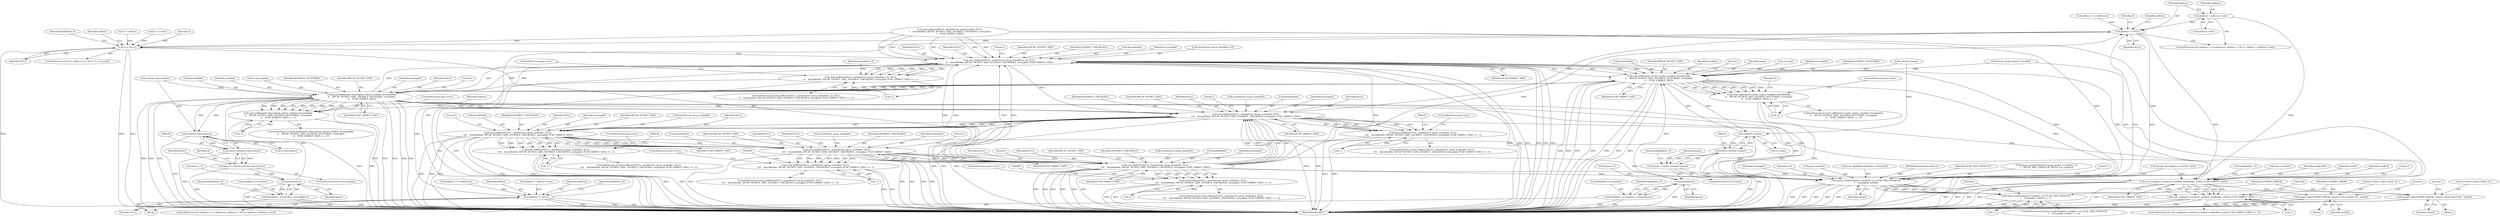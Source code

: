 digraph "0_libpcap_617b12c0339db4891d117b661982126c495439ea@pointer" {
"1000465" [label="(Call,address = address->next)"];
"1000462" [label="(Call,address != NULL)"];
"1000291" [label="(Call,d != NULL)"];
"1000312" [label="(Call,sock_bufferize(NULL, sizeof(struct rpcap_findalldevs_if), NULL,\n\t\t    &sendbufidx, RPCAP_NETBUF_SIZE, SOCKBUF_CHECKONLY, errmsgbuf, PCAP_ERRBUF_SIZE))"];
"1000311" [label="(Call,sock_bufferize(NULL, sizeof(struct rpcap_findalldevs_if), NULL,\n\t\t    &sendbufidx, RPCAP_NETBUF_SIZE, SOCKBUF_CHECKONLY, errmsgbuf, PCAP_ERRBUF_SIZE) == -1)"];
"1000389" [label="(Call,address != NULL)"];
"1000424" [label="(Call,sock_bufferize(d->name, lname, sendbuf, &sendbufidx,\n\t\t    RPCAP_NETBUF_SIZE, SOCKBUF_BUFFERIZE, errmsgbuf,\n\t\t    PCAP_ERRBUF_SIZE))"];
"1000355" [label="(Call,strlen(d->name))"];
"1000353" [label="(Call,(short) strlen(d->name))"];
"1000351" [label="(Call,lname = (short) strlen(d->name))"];
"1000373" [label="(Call,htons(lname))"];
"1000369" [label="(Call,findalldevs_if->namelen = htons(lname))"];
"1000423" [label="(Call,sock_bufferize(d->name, lname, sendbuf, &sendbufidx,\n\t\t    RPCAP_NETBUF_SIZE, SOCKBUF_BUFFERIZE, errmsgbuf,\n\t\t    PCAP_ERRBUF_SIZE) == -1)"];
"1000441" [label="(Call,sock_bufferize(d->description, ldescr, sendbuf, &sendbufidx,\n\t\t    RPCAP_NETBUF_SIZE, SOCKBUF_BUFFERIZE, errmsgbuf,\n\t\t    PCAP_ERRBUF_SIZE))"];
"1000339" [label="(Call,strlen(d->description))"];
"1000337" [label="(Call,(short) strlen(d->description))"];
"1000335" [label="(Call,ldescr = (short) strlen(d->description))"];
"1000367" [label="(Call,htons(ldescr))"];
"1000363" [label="(Call,findalldevs_if->desclen = htons(ldescr))"];
"1000440" [label="(Call,sock_bufferize(d->description, ldescr, sendbuf, &sendbufidx,\n\t\t    RPCAP_NETBUF_SIZE, SOCKBUF_BUFFERIZE, errmsgbuf,\n\t\t    PCAP_ERRBUF_SIZE) == -1)"];
"1000491" [label="(Call,sock_bufferize(NULL, sizeof(struct rpcap_sockaddr), NULL,\n\t\t\t\t    &sendbufidx, RPCAP_NETBUF_SIZE, SOCKBUF_CHECKONLY, errmsgbuf, PCAP_ERRBUF_SIZE))"];
"1000490" [label="(Call,sock_bufferize(NULL, sizeof(struct rpcap_sockaddr), NULL,\n\t\t\t\t    &sendbufidx, RPCAP_NETBUF_SIZE, SOCKBUF_CHECKONLY, errmsgbuf, PCAP_ERRBUF_SIZE) == -1)"];
"1000522" [label="(Call,sock_bufferize(NULL, sizeof(struct rpcap_sockaddr), NULL,\n\t\t\t\t    &sendbufidx, RPCAP_NETBUF_SIZE, SOCKBUF_CHECKONLY, errmsgbuf, PCAP_ERRBUF_SIZE))"];
"1000521" [label="(Call,sock_bufferize(NULL, sizeof(struct rpcap_sockaddr), NULL,\n\t\t\t\t    &sendbufidx, RPCAP_NETBUF_SIZE, SOCKBUF_CHECKONLY, errmsgbuf, PCAP_ERRBUF_SIZE) == -1)"];
"1000553" [label="(Call,sock_bufferize(NULL, sizeof(struct rpcap_sockaddr), NULL,\n\t\t\t\t    &sendbufidx, RPCAP_NETBUF_SIZE, SOCKBUF_CHECKONLY, errmsgbuf, PCAP_ERRBUF_SIZE))"];
"1000552" [label="(Call,sock_bufferize(NULL, sizeof(struct rpcap_sockaddr), NULL,\n\t\t\t\t    &sendbufidx, RPCAP_NETBUF_SIZE, SOCKBUF_CHECKONLY, errmsgbuf, PCAP_ERRBUF_SIZE) == -1)"];
"1000584" [label="(Call,sock_bufferize(NULL, sizeof(struct rpcap_sockaddr), NULL,\n\t\t\t\t    &sendbufidx, RPCAP_NETBUF_SIZE, SOCKBUF_CHECKONLY, errmsgbuf, PCAP_ERRBUF_SIZE))"];
"1000583" [label="(Call,sock_bufferize(NULL, sizeof(struct rpcap_sockaddr), NULL,\n\t\t\t\t    &sendbufidx, RPCAP_NETBUF_SIZE, SOCKBUF_CHECKONLY, errmsgbuf, PCAP_ERRBUF_SIZE) == -1)"];
"1000612" [label="(Call,sock_send(pars->sockctrl, sendbuf, sendbufidx, errbuf, PCAP_ERRBUF_SIZE))"];
"1000611" [label="(Call,sock_send(pars->sockctrl, sendbuf, sendbufidx, errbuf, PCAP_ERRBUF_SIZE) == -1)"];
"1000623" [label="(Call,rpcapd_log(LOGPRIO_ERROR, \"Send to client failed: %s\", errbuf))"];
"1000639" [label="(Call,rpcap_senderror(pars->sockctrl, ver, PCAP_ERR_FINDALLIF,\n\t    errmsgbuf, errbuf))"];
"1000638" [label="(Call,rpcap_senderror(pars->sockctrl, ver, PCAP_ERR_FINDALLIF,\n\t    errmsgbuf, errbuf) == -1)"];
"1000650" [label="(Call,rpcapd_log(LOGPRIO_ERROR, \"Send to client failed: %s\", errbuf))"];
"1000629" [label="(Literal,1)"];
"1000331" [label="(ControlStructure,if (d->description))"];
"1000363" [label="(Call,findalldevs_if->desclen = htons(ldescr))"];
"1000374" [label="(Identifier,lname)"];
"1000391" [label="(Identifier,NULL)"];
"1000371" [label="(Identifier,findalldevs_if)"];
"1000502" [label="(Call,-1)"];
"1000439" [label="(ControlStructure,if (sock_bufferize(d->description, ldescr, sendbuf, &sendbufidx,\n\t\t    RPCAP_NETBUF_SIZE, SOCKBUF_BUFFERIZE, errmsgbuf,\n\t\t    PCAP_ERRBUF_SIZE) == -1))"];
"1000490" [label="(Call,sock_bufferize(NULL, sizeof(struct rpcap_sockaddr), NULL,\n\t\t\t\t    &sendbufidx, RPCAP_NETBUF_SIZE, SOCKBUF_CHECKONLY, errmsgbuf, PCAP_ERRBUF_SIZE) == -1)"];
"1000370" [label="(Call,findalldevs_if->namelen)"];
"1000552" [label="(Call,sock_bufferize(NULL, sizeof(struct rpcap_sockaddr), NULL,\n\t\t\t\t    &sendbufidx, RPCAP_NETBUF_SIZE, SOCKBUF_CHECKONLY, errmsgbuf, PCAP_ERRBUF_SIZE) == -1)"];
"1000124" [label="(Call,sendbufidx = 0)"];
"1000222" [label="(Call,strlen(d->name))"];
"1000585" [label="(Identifier,NULL)"];
"1000141" [label="(Call,rpcapd_discard(pars->sockctrl, plen))"];
"1000422" [label="(ControlStructure,if (sock_bufferize(d->name, lname, sendbuf, &sendbufidx,\n\t\t    RPCAP_NETBUF_SIZE, SOCKBUF_BUFFERIZE, errmsgbuf,\n\t\t    PCAP_ERRBUF_SIZE) == -1))"];
"1000389" [label="(Call,address != NULL)"];
"1000377" [label="(Identifier,findalldevs_if)"];
"1000437" [label="(Literal,1)"];
"1000303" [label="(Identifier,findalldevs_if)"];
"1000373" [label="(Call,htons(lname))"];
"1000532" [label="(Identifier,PCAP_ERRBUF_SIZE)"];
"1000428" [label="(Identifier,lname)"];
"1000466" [label="(Identifier,address)"];
"1000416" [label="(Identifier,findalldevs_if)"];
"1000613" [label="(Call,pars->sockctrl)"];
"1000500" [label="(Identifier,errmsgbuf)"];
"1000495" [label="(Identifier,NULL)"];
"1000340" [label="(Call,d->description)"];
"1000464" [label="(Identifier,NULL)"];
"1000353" [label="(Call,(short) strlen(d->name))"];
"1000451" [label="(Identifier,errmsgbuf)"];
"1000384" [label="(Call,address = d->addresses)"];
"1000596" [label="(Literal,1)"];
"1000566" [label="(ControlStructure,goto error;)"];
"1000390" [label="(Identifier,address)"];
"1000425" [label="(Call,d->name)"];
"1000533" [label="(Call,-1)"];
"1000588" [label="(Identifier,NULL)"];
"1000558" [label="(Call,&sendbufidx)"];
"1000349" [label="(Identifier,d)"];
"1000323" [label="(Call,-1)"];
"1000534" [label="(Literal,1)"];
"1000312" [label="(Call,sock_bufferize(NULL, sizeof(struct rpcap_findalldevs_if), NULL,\n\t\t    &sendbufidx, RPCAP_NETBUF_SIZE, SOCKBUF_CHECKONLY, errmsgbuf, PCAP_ERRBUF_SIZE))"];
"1000356" [label="(Call,d->name)"];
"1000445" [label="(Identifier,ldescr)"];
"1000316" [label="(Identifier,NULL)"];
"1000563" [label="(Identifier,PCAP_ERRBUF_SIZE)"];
"1000553" [label="(Call,sock_bufferize(NULL, sizeof(struct rpcap_sockaddr), NULL,\n\t\t\t\t    &sendbufidx, RPCAP_NETBUF_SIZE, SOCKBUF_CHECKONLY, errmsgbuf, PCAP_ERRBUF_SIZE))"];
"1000441" [label="(Call,sock_bufferize(d->description, ldescr, sendbuf, &sendbufidx,\n\t\t    RPCAP_NETBUF_SIZE, SOCKBUF_BUFFERIZE, errmsgbuf,\n\t\t    PCAP_ERRBUF_SIZE))"];
"1000623" [label="(Call,rpcapd_log(LOGPRIO_ERROR, \"Send to client failed: %s\", errbuf))"];
"1000650" [label="(Call,rpcapd_log(LOGPRIO_ERROR, \"Send to client failed: %s\", errbuf))"];
"1000520" [label="(ControlStructure,if (sock_bufferize(NULL, sizeof(struct rpcap_sockaddr), NULL,\n\t\t\t\t    &sendbufidx, RPCAP_NETBUF_SIZE, SOCKBUF_CHECKONLY, errmsgbuf, PCAP_ERRBUF_SIZE) == -1))"];
"1000584" [label="(Call,sock_bufferize(NULL, sizeof(struct rpcap_sockaddr), NULL,\n\t\t\t\t    &sendbufidx, RPCAP_NETBUF_SIZE, SOCKBUF_CHECKONLY, errmsgbuf, PCAP_ERRBUF_SIZE))"];
"1000560" [label="(Identifier,RPCAP_NETBUF_SIZE)"];
"1000554" [label="(Identifier,NULL)"];
"1000646" [label="(Identifier,errbuf)"];
"1000454" [label="(Literal,1)"];
"1000335" [label="(Call,ldescr = (short) strlen(d->description))"];
"1000617" [label="(Identifier,sendbufidx)"];
"1000324" [label="(Literal,1)"];
"1000645" [label="(Identifier,errmsgbuf)"];
"1000457" [label="(Call,address = d->addresses)"];
"1000337" [label="(Call,(short) strlen(d->description))"];
"1000438" [label="(ControlStructure,goto error;)"];
"1000443" [label="(Identifier,d)"];
"1000392" [label="(Call,address = address->next)"];
"1000465" [label="(Call,address = address->next)"];
"1000344" [label="(Call,ldescr = 0)"];
"1000591" [label="(Identifier,RPCAP_NETBUF_SIZE)"];
"1000612" [label="(Call,sock_send(pars->sockctrl, sendbuf, sendbufidx, errbuf, PCAP_ERRBUF_SIZE))"];
"1000265" [label="(Call,sock_bufferize(NULL, sizeof(struct rpcap_header), NULL,\n\t    &sendbufidx, RPCAP_NETBUF_SIZE, SOCKBUF_CHECKONLY, errmsgbuf,\n\t    PCAP_ERRBUF_SIZE))"];
"1000311" [label="(Call,sock_bufferize(NULL, sizeof(struct rpcap_findalldevs_if), NULL,\n\t\t    &sendbufidx, RPCAP_NETBUF_SIZE, SOCKBUF_CHECKONLY, errmsgbuf, PCAP_ERRBUF_SIZE) == -1)"];
"1000424" [label="(Call,sock_bufferize(d->name, lname, sendbuf, &sendbufidx,\n\t\t    RPCAP_NETBUF_SIZE, SOCKBUF_BUFFERIZE, errmsgbuf,\n\t\t    PCAP_ERRBUF_SIZE))"];
"1000435" [label="(Identifier,PCAP_ERRBUF_SIZE)"];
"1000551" [label="(ControlStructure,if (sock_bufferize(NULL, sizeof(struct rpcap_sockaddr), NULL,\n\t\t\t\t    &sendbufidx, RPCAP_NETBUF_SIZE, SOCKBUF_CHECKONLY, errmsgbuf, PCAP_ERRBUF_SIZE) == -1))"];
"1000295" [label="(Identifier,d)"];
"1000336" [label="(Identifier,ldescr)"];
"1000489" [label="(ControlStructure,if (sock_bufferize(NULL, sizeof(struct rpcap_sockaddr), NULL,\n\t\t\t\t    &sendbufidx, RPCAP_NETBUF_SIZE, SOCKBUF_CHECKONLY, errmsgbuf, PCAP_ERRBUF_SIZE) == -1))"];
"1000622" [label="(Block,)"];
"1000434" [label="(Identifier,errmsgbuf)"];
"1000325" [label="(ControlStructure,goto error;)"];
"1000501" [label="(Identifier,PCAP_ERRBUF_SIZE)"];
"1000643" [label="(Identifier,ver)"];
"1000640" [label="(Call,pars->sockctrl)"];
"1000436" [label="(Call,-1)"];
"1000659" [label="(MethodReturn,RET)"];
"1000154" [label="(Call,pcap_findalldevs(&alldevs, errmsgbuf))"];
"1000293" [label="(Identifier,NULL)"];
"1000592" [label="(Identifier,SOCKBUF_CHECKONLY)"];
"1000618" [label="(Identifier,errbuf)"];
"1000499" [label="(Identifier,SOCKBUF_CHECKONLY)"];
"1000455" [label="(ControlStructure,goto error;)"];
"1000367" [label="(Call,htons(ldescr))"];
"1000595" [label="(Call,-1)"];
"1000610" [label="(ControlStructure,if (sock_send(pars->sockctrl, sendbuf, sendbufidx, errbuf, PCAP_ERRBUF_SIZE) == -1))"];
"1000658" [label="(Literal,0)"];
"1000582" [label="(ControlStructure,if (sock_bufferize(NULL, sizeof(struct rpcap_sockaddr), NULL,\n\t\t\t\t    &sendbufidx, RPCAP_NETBUF_SIZE, SOCKBUF_CHECKONLY, errmsgbuf, PCAP_ERRBUF_SIZE) == -1))"];
"1000212" [label="(Call,strlen(d->description))"];
"1000653" [label="(Identifier,errbuf)"];
"1000609" [label="(Identifier,alldevs)"];
"1000475" [label="(Identifier,address)"];
"1000498" [label="(Identifier,RPCAP_NETBUF_SIZE)"];
"1000527" [label="(Call,&sendbufidx)"];
"1000467" [label="(Call,address->next)"];
"1000369" [label="(Call,findalldevs_if->namelen = htons(lname))"];
"1000433" [label="(Identifier,SOCKBUF_BUFFERIZE)"];
"1000530" [label="(Identifier,SOCKBUF_CHECKONLY)"];
"1000526" [label="(Identifier,NULL)"];
"1000352" [label="(Identifier,lname)"];
"1000368" [label="(Identifier,ldescr)"];
"1000626" [label="(Identifier,errbuf)"];
"1000116" [label="(MethodParameterIn,uint8 ver)"];
"1000310" [label="(ControlStructure,if (sock_bufferize(NULL, sizeof(struct rpcap_findalldevs_if), NULL,\n\t\t    &sendbufidx, RPCAP_NETBUF_SIZE, SOCKBUF_CHECKONLY, errmsgbuf, PCAP_ERRBUF_SIZE) == -1))"];
"1000535" [label="(ControlStructure,goto error;)"];
"1000347" [label="(ControlStructure,if (d->name))"];
"1000625" [label="(Literal,\"Send to client failed: %s\")"];
"1000492" [label="(Identifier,NULL)"];
"1000522" [label="(Call,sock_bufferize(NULL, sizeof(struct rpcap_sockaddr), NULL,\n\t\t\t\t    &sendbufidx, RPCAP_NETBUF_SIZE, SOCKBUF_CHECKONLY, errmsgbuf, PCAP_ERRBUF_SIZE))"];
"1000557" [label="(Identifier,NULL)"];
"1000351" [label="(Call,lname = (short) strlen(d->name))"];
"1000456" [label="(ControlStructure,for (address = d->addresses; address != NULL; address = address->next))"];
"1000503" [label="(Literal,1)"];
"1000401" [label="(Identifier,address)"];
"1000619" [label="(Identifier,PCAP_ERRBUF_SIZE)"];
"1000423" [label="(Call,sock_bufferize(d->name, lname, sendbuf, &sendbufidx,\n\t\t    RPCAP_NETBUF_SIZE, SOCKBUF_BUFFERIZE, errmsgbuf,\n\t\t    PCAP_ERRBUF_SIZE) == -1)"];
"1000447" [label="(Call,&sendbufidx)"];
"1000493" [label="(Call,sizeof(struct rpcap_sockaddr))"];
"1000288" [label="(Call,d = alldevs)"];
"1000597" [label="(ControlStructure,goto error;)"];
"1000531" [label="(Identifier,errmsgbuf)"];
"1000319" [label="(Identifier,RPCAP_NETBUF_SIZE)"];
"1000446" [label="(Identifier,sendbuf)"];
"1000463" [label="(Identifier,address)"];
"1000631" [label="(Literal,0)"];
"1000555" [label="(Call,sizeof(struct rpcap_sockaddr))"];
"1000504" [label="(ControlStructure,goto error;)"];
"1000644" [label="(Identifier,PCAP_ERR_FINDALLIF)"];
"1000462" [label="(Call,address != NULL)"];
"1000639" [label="(Call,rpcap_senderror(pars->sockctrl, ver, PCAP_ERR_FINDALLIF,\n\t    errmsgbuf, errbuf))"];
"1000647" [label="(Call,-1)"];
"1000327" [label="(Identifier,findalldevs_if)"];
"1000586" [label="(Call,sizeof(struct rpcap_sockaddr))"];
"1000616" [label="(Identifier,sendbuf)"];
"1000458" [label="(Identifier,address)"];
"1000442" [label="(Call,d->description)"];
"1000299" [label="(Block,)"];
"1000294" [label="(Call,d = d->next)"];
"1000649" [label="(Block,)"];
"1000620" [label="(Call,-1)"];
"1000621" [label="(Literal,1)"];
"1000279" [label="(Call,rpcap_createhdr((struct rpcap_header *) sendbuf, ver,\n\t    RPCAP_MSG_FINDALLIF_REPLY, nif, replylen))"];
"1000491" [label="(Call,sock_bufferize(NULL, sizeof(struct rpcap_sockaddr), NULL,\n\t\t\t\t    &sendbufidx, RPCAP_NETBUF_SIZE, SOCKBUF_CHECKONLY, errmsgbuf, PCAP_ERRBUF_SIZE))"];
"1000320" [label="(Identifier,SOCKBUF_CHECKONLY)"];
"1000651" [label="(Identifier,LOGPRIO_ERROR)"];
"1000656" [label="(Literal,1)"];
"1000450" [label="(Identifier,SOCKBUF_BUFFERIZE)"];
"1000611" [label="(Call,sock_send(pars->sockctrl, sendbuf, sendbufidx, errbuf, PCAP_ERRBUF_SIZE) == -1)"];
"1000594" [label="(Identifier,PCAP_ERRBUF_SIZE)"];
"1000453" [label="(Call,-1)"];
"1000589" [label="(Call,&sendbufidx)"];
"1000593" [label="(Identifier,errmsgbuf)"];
"1000496" [label="(Call,&sendbufidx)"];
"1000383" [label="(ControlStructure,for (address = d->addresses; address != NULL; address = address->next))"];
"1000521" [label="(Call,sock_bufferize(NULL, sizeof(struct rpcap_sockaddr), NULL,\n\t\t\t\t    &sendbufidx, RPCAP_NETBUF_SIZE, SOCKBUF_CHECKONLY, errmsgbuf, PCAP_ERRBUF_SIZE) == -1)"];
"1000317" [label="(Call,&sendbufidx)"];
"1000529" [label="(Identifier,RPCAP_NETBUF_SIZE)"];
"1000561" [label="(Identifier,SOCKBUF_CHECKONLY)"];
"1000583" [label="(Call,sock_bufferize(NULL, sizeof(struct rpcap_sockaddr), NULL,\n\t\t\t\t    &sendbufidx, RPCAP_NETBUF_SIZE, SOCKBUF_CHECKONLY, errmsgbuf, PCAP_ERRBUF_SIZE) == -1)"];
"1000360" [label="(Call,lname = 0)"];
"1000291" [label="(Call,d != NULL)"];
"1000364" [label="(Call,findalldevs_if->desclen)"];
"1000287" [label="(ControlStructure,for (d = alldevs; d != NULL; d = d->next))"];
"1000280" [label="(Call,(struct rpcap_header *) sendbuf)"];
"1000562" [label="(Identifier,errmsgbuf)"];
"1000637" [label="(ControlStructure,if (rpcap_senderror(pars->sockctrl, ver, PCAP_ERR_FINDALLIF,\n\t    errmsgbuf, errbuf) == -1))"];
"1000652" [label="(Literal,\"Send to client failed: %s\")"];
"1000452" [label="(Identifier,PCAP_ERRBUF_SIZE)"];
"1000524" [label="(Call,sizeof(struct rpcap_sockaddr))"];
"1000624" [label="(Identifier,LOGPRIO_ERROR)"];
"1000339" [label="(Call,strlen(d->description))"];
"1000292" [label="(Identifier,d)"];
"1000321" [label="(Identifier,errmsgbuf)"];
"1000564" [label="(Call,-1)"];
"1000365" [label="(Identifier,findalldevs_if)"];
"1000523" [label="(Identifier,NULL)"];
"1000440" [label="(Call,sock_bufferize(d->description, ldescr, sendbuf, &sendbufidx,\n\t\t    RPCAP_NETBUF_SIZE, SOCKBUF_BUFFERIZE, errmsgbuf,\n\t\t    PCAP_ERRBUF_SIZE) == -1)"];
"1000314" [label="(Call,sizeof(struct rpcap_findalldevs_if))"];
"1000565" [label="(Literal,1)"];
"1000322" [label="(Identifier,PCAP_ERRBUF_SIZE)"];
"1000313" [label="(Identifier,NULL)"];
"1000355" [label="(Call,strlen(d->name))"];
"1000430" [label="(Call,&sendbufidx)"];
"1000449" [label="(Identifier,RPCAP_NETBUF_SIZE)"];
"1000432" [label="(Identifier,RPCAP_NETBUF_SIZE)"];
"1000429" [label="(Identifier,sendbuf)"];
"1000648" [label="(Literal,1)"];
"1000638" [label="(Call,rpcap_senderror(pars->sockctrl, ver, PCAP_ERR_FINDALLIF,\n\t    errmsgbuf, errbuf) == -1)"];
"1000465" -> "1000456"  [label="AST: "];
"1000465" -> "1000467"  [label="CFG: "];
"1000466" -> "1000465"  [label="AST: "];
"1000467" -> "1000465"  [label="AST: "];
"1000463" -> "1000465"  [label="CFG: "];
"1000465" -> "1000659"  [label="DDG: "];
"1000465" -> "1000462"  [label="DDG: "];
"1000462" -> "1000456"  [label="AST: "];
"1000462" -> "1000464"  [label="CFG: "];
"1000463" -> "1000462"  [label="AST: "];
"1000464" -> "1000462"  [label="AST: "];
"1000475" -> "1000462"  [label="CFG: "];
"1000295" -> "1000462"  [label="CFG: "];
"1000462" -> "1000659"  [label="DDG: "];
"1000462" -> "1000659"  [label="DDG: "];
"1000462" -> "1000659"  [label="DDG: "];
"1000462" -> "1000291"  [label="DDG: "];
"1000457" -> "1000462"  [label="DDG: "];
"1000584" -> "1000462"  [label="DDG: "];
"1000389" -> "1000462"  [label="DDG: "];
"1000462" -> "1000491"  [label="DDG: "];
"1000291" -> "1000287"  [label="AST: "];
"1000291" -> "1000293"  [label="CFG: "];
"1000292" -> "1000291"  [label="AST: "];
"1000293" -> "1000291"  [label="AST: "];
"1000303" -> "1000291"  [label="CFG: "];
"1000609" -> "1000291"  [label="CFG: "];
"1000291" -> "1000659"  [label="DDG: "];
"1000291" -> "1000659"  [label="DDG: "];
"1000291" -> "1000659"  [label="DDG: "];
"1000288" -> "1000291"  [label="DDG: "];
"1000294" -> "1000291"  [label="DDG: "];
"1000265" -> "1000291"  [label="DDG: "];
"1000584" -> "1000291"  [label="DDG: "];
"1000291" -> "1000312"  [label="DDG: "];
"1000312" -> "1000311"  [label="AST: "];
"1000312" -> "1000322"  [label="CFG: "];
"1000313" -> "1000312"  [label="AST: "];
"1000314" -> "1000312"  [label="AST: "];
"1000316" -> "1000312"  [label="AST: "];
"1000317" -> "1000312"  [label="AST: "];
"1000319" -> "1000312"  [label="AST: "];
"1000320" -> "1000312"  [label="AST: "];
"1000321" -> "1000312"  [label="AST: "];
"1000322" -> "1000312"  [label="AST: "];
"1000324" -> "1000312"  [label="CFG: "];
"1000312" -> "1000659"  [label="DDG: "];
"1000312" -> "1000659"  [label="DDG: "];
"1000312" -> "1000659"  [label="DDG: "];
"1000312" -> "1000659"  [label="DDG: "];
"1000312" -> "1000659"  [label="DDG: "];
"1000312" -> "1000659"  [label="DDG: "];
"1000312" -> "1000311"  [label="DDG: "];
"1000312" -> "1000311"  [label="DDG: "];
"1000312" -> "1000311"  [label="DDG: "];
"1000312" -> "1000311"  [label="DDG: "];
"1000312" -> "1000311"  [label="DDG: "];
"1000312" -> "1000311"  [label="DDG: "];
"1000584" -> "1000312"  [label="DDG: "];
"1000584" -> "1000312"  [label="DDG: "];
"1000584" -> "1000312"  [label="DDG: "];
"1000584" -> "1000312"  [label="DDG: "];
"1000584" -> "1000312"  [label="DDG: "];
"1000441" -> "1000312"  [label="DDG: "];
"1000441" -> "1000312"  [label="DDG: "];
"1000441" -> "1000312"  [label="DDG: "];
"1000441" -> "1000312"  [label="DDG: "];
"1000265" -> "1000312"  [label="DDG: "];
"1000265" -> "1000312"  [label="DDG: "];
"1000265" -> "1000312"  [label="DDG: "];
"1000265" -> "1000312"  [label="DDG: "];
"1000265" -> "1000312"  [label="DDG: "];
"1000312" -> "1000389"  [label="DDG: "];
"1000312" -> "1000424"  [label="DDG: "];
"1000312" -> "1000424"  [label="DDG: "];
"1000312" -> "1000424"  [label="DDG: "];
"1000312" -> "1000424"  [label="DDG: "];
"1000312" -> "1000491"  [label="DDG: "];
"1000312" -> "1000612"  [label="DDG: "];
"1000312" -> "1000639"  [label="DDG: "];
"1000311" -> "1000310"  [label="AST: "];
"1000311" -> "1000323"  [label="CFG: "];
"1000323" -> "1000311"  [label="AST: "];
"1000325" -> "1000311"  [label="CFG: "];
"1000327" -> "1000311"  [label="CFG: "];
"1000311" -> "1000659"  [label="DDG: "];
"1000311" -> "1000659"  [label="DDG: "];
"1000323" -> "1000311"  [label="DDG: "];
"1000389" -> "1000383"  [label="AST: "];
"1000389" -> "1000391"  [label="CFG: "];
"1000390" -> "1000389"  [label="AST: "];
"1000391" -> "1000389"  [label="AST: "];
"1000401" -> "1000389"  [label="CFG: "];
"1000416" -> "1000389"  [label="CFG: "];
"1000389" -> "1000659"  [label="DDG: "];
"1000389" -> "1000659"  [label="DDG: "];
"1000389" -> "1000659"  [label="DDG: "];
"1000392" -> "1000389"  [label="DDG: "];
"1000384" -> "1000389"  [label="DDG: "];
"1000424" -> "1000423"  [label="AST: "];
"1000424" -> "1000435"  [label="CFG: "];
"1000425" -> "1000424"  [label="AST: "];
"1000428" -> "1000424"  [label="AST: "];
"1000429" -> "1000424"  [label="AST: "];
"1000430" -> "1000424"  [label="AST: "];
"1000432" -> "1000424"  [label="AST: "];
"1000433" -> "1000424"  [label="AST: "];
"1000434" -> "1000424"  [label="AST: "];
"1000435" -> "1000424"  [label="AST: "];
"1000437" -> "1000424"  [label="CFG: "];
"1000424" -> "1000659"  [label="DDG: "];
"1000424" -> "1000659"  [label="DDG: "];
"1000424" -> "1000659"  [label="DDG: "];
"1000424" -> "1000659"  [label="DDG: "];
"1000424" -> "1000659"  [label="DDG: "];
"1000424" -> "1000659"  [label="DDG: "];
"1000424" -> "1000659"  [label="DDG: "];
"1000424" -> "1000355"  [label="DDG: "];
"1000424" -> "1000423"  [label="DDG: "];
"1000424" -> "1000423"  [label="DDG: "];
"1000424" -> "1000423"  [label="DDG: "];
"1000424" -> "1000423"  [label="DDG: "];
"1000424" -> "1000423"  [label="DDG: "];
"1000424" -> "1000423"  [label="DDG: "];
"1000424" -> "1000423"  [label="DDG: "];
"1000424" -> "1000423"  [label="DDG: "];
"1000355" -> "1000424"  [label="DDG: "];
"1000222" -> "1000424"  [label="DDG: "];
"1000373" -> "1000424"  [label="DDG: "];
"1000280" -> "1000424"  [label="DDG: "];
"1000441" -> "1000424"  [label="DDG: "];
"1000441" -> "1000424"  [label="DDG: "];
"1000424" -> "1000441"  [label="DDG: "];
"1000424" -> "1000441"  [label="DDG: "];
"1000424" -> "1000441"  [label="DDG: "];
"1000424" -> "1000441"  [label="DDG: "];
"1000424" -> "1000441"  [label="DDG: "];
"1000424" -> "1000441"  [label="DDG: "];
"1000424" -> "1000639"  [label="DDG: "];
"1000355" -> "1000353"  [label="AST: "];
"1000355" -> "1000356"  [label="CFG: "];
"1000356" -> "1000355"  [label="AST: "];
"1000353" -> "1000355"  [label="CFG: "];
"1000355" -> "1000659"  [label="DDG: "];
"1000355" -> "1000353"  [label="DDG: "];
"1000222" -> "1000355"  [label="DDG: "];
"1000353" -> "1000351"  [label="AST: "];
"1000354" -> "1000353"  [label="AST: "];
"1000351" -> "1000353"  [label="CFG: "];
"1000353" -> "1000659"  [label="DDG: "];
"1000353" -> "1000351"  [label="DDG: "];
"1000351" -> "1000347"  [label="AST: "];
"1000352" -> "1000351"  [label="AST: "];
"1000365" -> "1000351"  [label="CFG: "];
"1000351" -> "1000659"  [label="DDG: "];
"1000351" -> "1000373"  [label="DDG: "];
"1000373" -> "1000369"  [label="AST: "];
"1000373" -> "1000374"  [label="CFG: "];
"1000374" -> "1000373"  [label="AST: "];
"1000369" -> "1000373"  [label="CFG: "];
"1000373" -> "1000659"  [label="DDG: "];
"1000373" -> "1000369"  [label="DDG: "];
"1000360" -> "1000373"  [label="DDG: "];
"1000369" -> "1000299"  [label="AST: "];
"1000370" -> "1000369"  [label="AST: "];
"1000377" -> "1000369"  [label="CFG: "];
"1000369" -> "1000659"  [label="DDG: "];
"1000369" -> "1000659"  [label="DDG: "];
"1000423" -> "1000422"  [label="AST: "];
"1000423" -> "1000436"  [label="CFG: "];
"1000436" -> "1000423"  [label="AST: "];
"1000438" -> "1000423"  [label="CFG: "];
"1000443" -> "1000423"  [label="CFG: "];
"1000423" -> "1000659"  [label="DDG: "];
"1000423" -> "1000659"  [label="DDG: "];
"1000436" -> "1000423"  [label="DDG: "];
"1000441" -> "1000440"  [label="AST: "];
"1000441" -> "1000452"  [label="CFG: "];
"1000442" -> "1000441"  [label="AST: "];
"1000445" -> "1000441"  [label="AST: "];
"1000446" -> "1000441"  [label="AST: "];
"1000447" -> "1000441"  [label="AST: "];
"1000449" -> "1000441"  [label="AST: "];
"1000450" -> "1000441"  [label="AST: "];
"1000451" -> "1000441"  [label="AST: "];
"1000452" -> "1000441"  [label="AST: "];
"1000454" -> "1000441"  [label="CFG: "];
"1000441" -> "1000659"  [label="DDG: "];
"1000441" -> "1000659"  [label="DDG: "];
"1000441" -> "1000659"  [label="DDG: "];
"1000441" -> "1000659"  [label="DDG: "];
"1000441" -> "1000659"  [label="DDG: "];
"1000441" -> "1000659"  [label="DDG: "];
"1000441" -> "1000659"  [label="DDG: "];
"1000441" -> "1000659"  [label="DDG: "];
"1000441" -> "1000339"  [label="DDG: "];
"1000441" -> "1000440"  [label="DDG: "];
"1000441" -> "1000440"  [label="DDG: "];
"1000441" -> "1000440"  [label="DDG: "];
"1000441" -> "1000440"  [label="DDG: "];
"1000441" -> "1000440"  [label="DDG: "];
"1000441" -> "1000440"  [label="DDG: "];
"1000441" -> "1000440"  [label="DDG: "];
"1000441" -> "1000440"  [label="DDG: "];
"1000339" -> "1000441"  [label="DDG: "];
"1000212" -> "1000441"  [label="DDG: "];
"1000367" -> "1000441"  [label="DDG: "];
"1000441" -> "1000491"  [label="DDG: "];
"1000441" -> "1000491"  [label="DDG: "];
"1000441" -> "1000491"  [label="DDG: "];
"1000441" -> "1000491"  [label="DDG: "];
"1000441" -> "1000612"  [label="DDG: "];
"1000441" -> "1000612"  [label="DDG: "];
"1000441" -> "1000639"  [label="DDG: "];
"1000339" -> "1000337"  [label="AST: "];
"1000339" -> "1000340"  [label="CFG: "];
"1000340" -> "1000339"  [label="AST: "];
"1000337" -> "1000339"  [label="CFG: "];
"1000339" -> "1000659"  [label="DDG: "];
"1000339" -> "1000337"  [label="DDG: "];
"1000212" -> "1000339"  [label="DDG: "];
"1000337" -> "1000335"  [label="AST: "];
"1000338" -> "1000337"  [label="AST: "];
"1000335" -> "1000337"  [label="CFG: "];
"1000337" -> "1000659"  [label="DDG: "];
"1000337" -> "1000335"  [label="DDG: "];
"1000335" -> "1000331"  [label="AST: "];
"1000336" -> "1000335"  [label="AST: "];
"1000349" -> "1000335"  [label="CFG: "];
"1000335" -> "1000659"  [label="DDG: "];
"1000335" -> "1000367"  [label="DDG: "];
"1000367" -> "1000363"  [label="AST: "];
"1000367" -> "1000368"  [label="CFG: "];
"1000368" -> "1000367"  [label="AST: "];
"1000363" -> "1000367"  [label="CFG: "];
"1000367" -> "1000659"  [label="DDG: "];
"1000367" -> "1000363"  [label="DDG: "];
"1000344" -> "1000367"  [label="DDG: "];
"1000363" -> "1000299"  [label="AST: "];
"1000364" -> "1000363"  [label="AST: "];
"1000371" -> "1000363"  [label="CFG: "];
"1000363" -> "1000659"  [label="DDG: "];
"1000363" -> "1000659"  [label="DDG: "];
"1000440" -> "1000439"  [label="AST: "];
"1000440" -> "1000453"  [label="CFG: "];
"1000453" -> "1000440"  [label="AST: "];
"1000455" -> "1000440"  [label="CFG: "];
"1000458" -> "1000440"  [label="CFG: "];
"1000440" -> "1000659"  [label="DDG: "];
"1000440" -> "1000659"  [label="DDG: "];
"1000453" -> "1000440"  [label="DDG: "];
"1000491" -> "1000490"  [label="AST: "];
"1000491" -> "1000501"  [label="CFG: "];
"1000492" -> "1000491"  [label="AST: "];
"1000493" -> "1000491"  [label="AST: "];
"1000495" -> "1000491"  [label="AST: "];
"1000496" -> "1000491"  [label="AST: "];
"1000498" -> "1000491"  [label="AST: "];
"1000499" -> "1000491"  [label="AST: "];
"1000500" -> "1000491"  [label="AST: "];
"1000501" -> "1000491"  [label="AST: "];
"1000503" -> "1000491"  [label="CFG: "];
"1000491" -> "1000659"  [label="DDG: "];
"1000491" -> "1000659"  [label="DDG: "];
"1000491" -> "1000659"  [label="DDG: "];
"1000491" -> "1000659"  [label="DDG: "];
"1000491" -> "1000659"  [label="DDG: "];
"1000491" -> "1000490"  [label="DDG: "];
"1000491" -> "1000490"  [label="DDG: "];
"1000491" -> "1000490"  [label="DDG: "];
"1000491" -> "1000490"  [label="DDG: "];
"1000491" -> "1000490"  [label="DDG: "];
"1000491" -> "1000490"  [label="DDG: "];
"1000584" -> "1000491"  [label="DDG: "];
"1000584" -> "1000491"  [label="DDG: "];
"1000584" -> "1000491"  [label="DDG: "];
"1000584" -> "1000491"  [label="DDG: "];
"1000584" -> "1000491"  [label="DDG: "];
"1000491" -> "1000522"  [label="DDG: "];
"1000491" -> "1000522"  [label="DDG: "];
"1000491" -> "1000522"  [label="DDG: "];
"1000491" -> "1000522"  [label="DDG: "];
"1000491" -> "1000522"  [label="DDG: "];
"1000491" -> "1000522"  [label="DDG: "];
"1000491" -> "1000639"  [label="DDG: "];
"1000490" -> "1000489"  [label="AST: "];
"1000490" -> "1000502"  [label="CFG: "];
"1000502" -> "1000490"  [label="AST: "];
"1000504" -> "1000490"  [label="CFG: "];
"1000507" -> "1000490"  [label="CFG: "];
"1000490" -> "1000659"  [label="DDG: "];
"1000490" -> "1000659"  [label="DDG: "];
"1000502" -> "1000490"  [label="DDG: "];
"1000522" -> "1000521"  [label="AST: "];
"1000522" -> "1000532"  [label="CFG: "];
"1000523" -> "1000522"  [label="AST: "];
"1000524" -> "1000522"  [label="AST: "];
"1000526" -> "1000522"  [label="AST: "];
"1000527" -> "1000522"  [label="AST: "];
"1000529" -> "1000522"  [label="AST: "];
"1000530" -> "1000522"  [label="AST: "];
"1000531" -> "1000522"  [label="AST: "];
"1000532" -> "1000522"  [label="AST: "];
"1000534" -> "1000522"  [label="CFG: "];
"1000522" -> "1000659"  [label="DDG: "];
"1000522" -> "1000659"  [label="DDG: "];
"1000522" -> "1000659"  [label="DDG: "];
"1000522" -> "1000659"  [label="DDG: "];
"1000522" -> "1000659"  [label="DDG: "];
"1000522" -> "1000521"  [label="DDG: "];
"1000522" -> "1000521"  [label="DDG: "];
"1000522" -> "1000521"  [label="DDG: "];
"1000522" -> "1000521"  [label="DDG: "];
"1000522" -> "1000521"  [label="DDG: "];
"1000522" -> "1000521"  [label="DDG: "];
"1000522" -> "1000553"  [label="DDG: "];
"1000522" -> "1000553"  [label="DDG: "];
"1000522" -> "1000553"  [label="DDG: "];
"1000522" -> "1000553"  [label="DDG: "];
"1000522" -> "1000553"  [label="DDG: "];
"1000522" -> "1000553"  [label="DDG: "];
"1000522" -> "1000639"  [label="DDG: "];
"1000521" -> "1000520"  [label="AST: "];
"1000521" -> "1000533"  [label="CFG: "];
"1000533" -> "1000521"  [label="AST: "];
"1000535" -> "1000521"  [label="CFG: "];
"1000538" -> "1000521"  [label="CFG: "];
"1000521" -> "1000659"  [label="DDG: "];
"1000521" -> "1000659"  [label="DDG: "];
"1000533" -> "1000521"  [label="DDG: "];
"1000553" -> "1000552"  [label="AST: "];
"1000553" -> "1000563"  [label="CFG: "];
"1000554" -> "1000553"  [label="AST: "];
"1000555" -> "1000553"  [label="AST: "];
"1000557" -> "1000553"  [label="AST: "];
"1000558" -> "1000553"  [label="AST: "];
"1000560" -> "1000553"  [label="AST: "];
"1000561" -> "1000553"  [label="AST: "];
"1000562" -> "1000553"  [label="AST: "];
"1000563" -> "1000553"  [label="AST: "];
"1000565" -> "1000553"  [label="CFG: "];
"1000553" -> "1000659"  [label="DDG: "];
"1000553" -> "1000659"  [label="DDG: "];
"1000553" -> "1000659"  [label="DDG: "];
"1000553" -> "1000659"  [label="DDG: "];
"1000553" -> "1000659"  [label="DDG: "];
"1000553" -> "1000552"  [label="DDG: "];
"1000553" -> "1000552"  [label="DDG: "];
"1000553" -> "1000552"  [label="DDG: "];
"1000553" -> "1000552"  [label="DDG: "];
"1000553" -> "1000552"  [label="DDG: "];
"1000553" -> "1000552"  [label="DDG: "];
"1000553" -> "1000584"  [label="DDG: "];
"1000553" -> "1000584"  [label="DDG: "];
"1000553" -> "1000584"  [label="DDG: "];
"1000553" -> "1000584"  [label="DDG: "];
"1000553" -> "1000584"  [label="DDG: "];
"1000553" -> "1000584"  [label="DDG: "];
"1000553" -> "1000639"  [label="DDG: "];
"1000552" -> "1000551"  [label="AST: "];
"1000552" -> "1000564"  [label="CFG: "];
"1000564" -> "1000552"  [label="AST: "];
"1000566" -> "1000552"  [label="CFG: "];
"1000569" -> "1000552"  [label="CFG: "];
"1000552" -> "1000659"  [label="DDG: "];
"1000552" -> "1000659"  [label="DDG: "];
"1000564" -> "1000552"  [label="DDG: "];
"1000584" -> "1000583"  [label="AST: "];
"1000584" -> "1000594"  [label="CFG: "];
"1000585" -> "1000584"  [label="AST: "];
"1000586" -> "1000584"  [label="AST: "];
"1000588" -> "1000584"  [label="AST: "];
"1000589" -> "1000584"  [label="AST: "];
"1000591" -> "1000584"  [label="AST: "];
"1000592" -> "1000584"  [label="AST: "];
"1000593" -> "1000584"  [label="AST: "];
"1000594" -> "1000584"  [label="AST: "];
"1000596" -> "1000584"  [label="CFG: "];
"1000584" -> "1000659"  [label="DDG: "];
"1000584" -> "1000659"  [label="DDG: "];
"1000584" -> "1000659"  [label="DDG: "];
"1000584" -> "1000659"  [label="DDG: "];
"1000584" -> "1000659"  [label="DDG: "];
"1000584" -> "1000659"  [label="DDG: "];
"1000584" -> "1000583"  [label="DDG: "];
"1000584" -> "1000583"  [label="DDG: "];
"1000584" -> "1000583"  [label="DDG: "];
"1000584" -> "1000583"  [label="DDG: "];
"1000584" -> "1000583"  [label="DDG: "];
"1000584" -> "1000583"  [label="DDG: "];
"1000584" -> "1000612"  [label="DDG: "];
"1000584" -> "1000639"  [label="DDG: "];
"1000583" -> "1000582"  [label="AST: "];
"1000583" -> "1000595"  [label="CFG: "];
"1000595" -> "1000583"  [label="AST: "];
"1000597" -> "1000583"  [label="CFG: "];
"1000600" -> "1000583"  [label="CFG: "];
"1000583" -> "1000659"  [label="DDG: "];
"1000583" -> "1000659"  [label="DDG: "];
"1000595" -> "1000583"  [label="DDG: "];
"1000612" -> "1000611"  [label="AST: "];
"1000612" -> "1000619"  [label="CFG: "];
"1000613" -> "1000612"  [label="AST: "];
"1000616" -> "1000612"  [label="AST: "];
"1000617" -> "1000612"  [label="AST: "];
"1000618" -> "1000612"  [label="AST: "];
"1000619" -> "1000612"  [label="AST: "];
"1000621" -> "1000612"  [label="CFG: "];
"1000612" -> "1000659"  [label="DDG: "];
"1000612" -> "1000659"  [label="DDG: "];
"1000612" -> "1000659"  [label="DDG: "];
"1000612" -> "1000659"  [label="DDG: "];
"1000612" -> "1000659"  [label="DDG: "];
"1000612" -> "1000611"  [label="DDG: "];
"1000612" -> "1000611"  [label="DDG: "];
"1000612" -> "1000611"  [label="DDG: "];
"1000612" -> "1000611"  [label="DDG: "];
"1000612" -> "1000611"  [label="DDG: "];
"1000141" -> "1000612"  [label="DDG: "];
"1000280" -> "1000612"  [label="DDG: "];
"1000124" -> "1000612"  [label="DDG: "];
"1000265" -> "1000612"  [label="DDG: "];
"1000612" -> "1000623"  [label="DDG: "];
"1000611" -> "1000610"  [label="AST: "];
"1000611" -> "1000620"  [label="CFG: "];
"1000620" -> "1000611"  [label="AST: "];
"1000624" -> "1000611"  [label="CFG: "];
"1000631" -> "1000611"  [label="CFG: "];
"1000611" -> "1000659"  [label="DDG: "];
"1000611" -> "1000659"  [label="DDG: "];
"1000611" -> "1000659"  [label="DDG: "];
"1000620" -> "1000611"  [label="DDG: "];
"1000623" -> "1000622"  [label="AST: "];
"1000623" -> "1000626"  [label="CFG: "];
"1000624" -> "1000623"  [label="AST: "];
"1000625" -> "1000623"  [label="AST: "];
"1000626" -> "1000623"  [label="AST: "];
"1000629" -> "1000623"  [label="CFG: "];
"1000623" -> "1000659"  [label="DDG: "];
"1000623" -> "1000659"  [label="DDG: "];
"1000623" -> "1000659"  [label="DDG: "];
"1000639" -> "1000638"  [label="AST: "];
"1000639" -> "1000646"  [label="CFG: "];
"1000640" -> "1000639"  [label="AST: "];
"1000643" -> "1000639"  [label="AST: "];
"1000644" -> "1000639"  [label="AST: "];
"1000645" -> "1000639"  [label="AST: "];
"1000646" -> "1000639"  [label="AST: "];
"1000648" -> "1000639"  [label="CFG: "];
"1000639" -> "1000659"  [label="DDG: "];
"1000639" -> "1000659"  [label="DDG: "];
"1000639" -> "1000659"  [label="DDG: "];
"1000639" -> "1000659"  [label="DDG: "];
"1000639" -> "1000659"  [label="DDG: "];
"1000639" -> "1000638"  [label="DDG: "];
"1000639" -> "1000638"  [label="DDG: "];
"1000639" -> "1000638"  [label="DDG: "];
"1000639" -> "1000638"  [label="DDG: "];
"1000639" -> "1000638"  [label="DDG: "];
"1000141" -> "1000639"  [label="DDG: "];
"1000279" -> "1000639"  [label="DDG: "];
"1000116" -> "1000639"  [label="DDG: "];
"1000154" -> "1000639"  [label="DDG: "];
"1000265" -> "1000639"  [label="DDG: "];
"1000639" -> "1000650"  [label="DDG: "];
"1000638" -> "1000637"  [label="AST: "];
"1000638" -> "1000647"  [label="CFG: "];
"1000647" -> "1000638"  [label="AST: "];
"1000651" -> "1000638"  [label="CFG: "];
"1000658" -> "1000638"  [label="CFG: "];
"1000638" -> "1000659"  [label="DDG: "];
"1000638" -> "1000659"  [label="DDG: "];
"1000638" -> "1000659"  [label="DDG: "];
"1000647" -> "1000638"  [label="DDG: "];
"1000650" -> "1000649"  [label="AST: "];
"1000650" -> "1000653"  [label="CFG: "];
"1000651" -> "1000650"  [label="AST: "];
"1000652" -> "1000650"  [label="AST: "];
"1000653" -> "1000650"  [label="AST: "];
"1000656" -> "1000650"  [label="CFG: "];
"1000650" -> "1000659"  [label="DDG: "];
"1000650" -> "1000659"  [label="DDG: "];
"1000650" -> "1000659"  [label="DDG: "];
}

